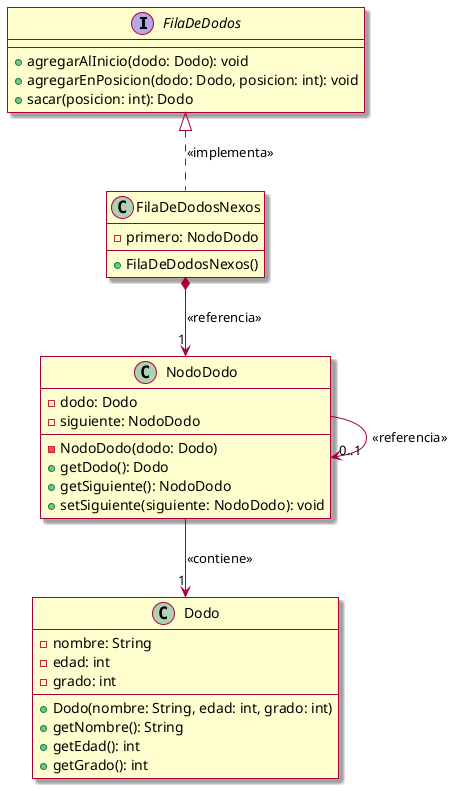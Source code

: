 @startuml
' left to right direction
' hide empty members
skin rose

interface FilaDeDodos {
    + agregarAlInicio(dodo: Dodo): void
    + agregarEnPosicion(dodo: Dodo, posicion: int): void
    + sacar(posicion: int): Dodo
}

class Dodo {
    - nombre: String
    - edad: int
    - grado: int
    + Dodo(nombre: String, edad: int, grado: int)
    + getNombre(): String
    + getEdad(): int
    + getGrado(): int
}

class NodoDodo {
    - dodo: Dodo
    - siguiente: NodoDodo
    - NodoDodo(dodo: Dodo)
    + getDodo(): Dodo
    + getSiguiente(): NodoDodo
    + setSiguiente(siguiente: NodoDodo): void
}
NodoDodo --> "0..1" NodoDodo: <<referencia>>
NodoDodo --> "1" Dodo: <<contiene>>

class FilaDeDodosNexos {
    - primero: NodoDodo
    + FilaDeDodosNexos()
}
FilaDeDodos <|.. FilaDeDodosNexos: <<implementa>>
FilaDeDodosNexos *--> "1" NodoDodo: <<referencia>>
@enduml
